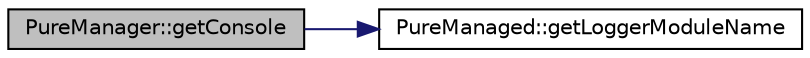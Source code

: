 digraph "PureManager::getConsole"
{
 // LATEX_PDF_SIZE
  edge [fontname="Helvetica",fontsize="10",labelfontname="Helvetica",labelfontsize="10"];
  node [fontname="Helvetica",fontsize="10",shape=record];
  rankdir="LR";
  Node1 [label="PureManager::getConsole",height=0.2,width=0.4,color="black", fillcolor="grey75", style="filled", fontcolor="black",tooltip="Returns access to console preset with logger module name as this class."];
  Node1 -> Node2 [color="midnightblue",fontsize="10",style="solid",fontname="Helvetica"];
  Node2 [label="PureManaged::getLoggerModuleName",height=0.2,width=0.4,color="black", fillcolor="white", style="filled",URL="$class_pure_managed.html#a22a6fdac80028d961cc047117a081c1f",tooltip="Returns the logger module name of this class."];
}
